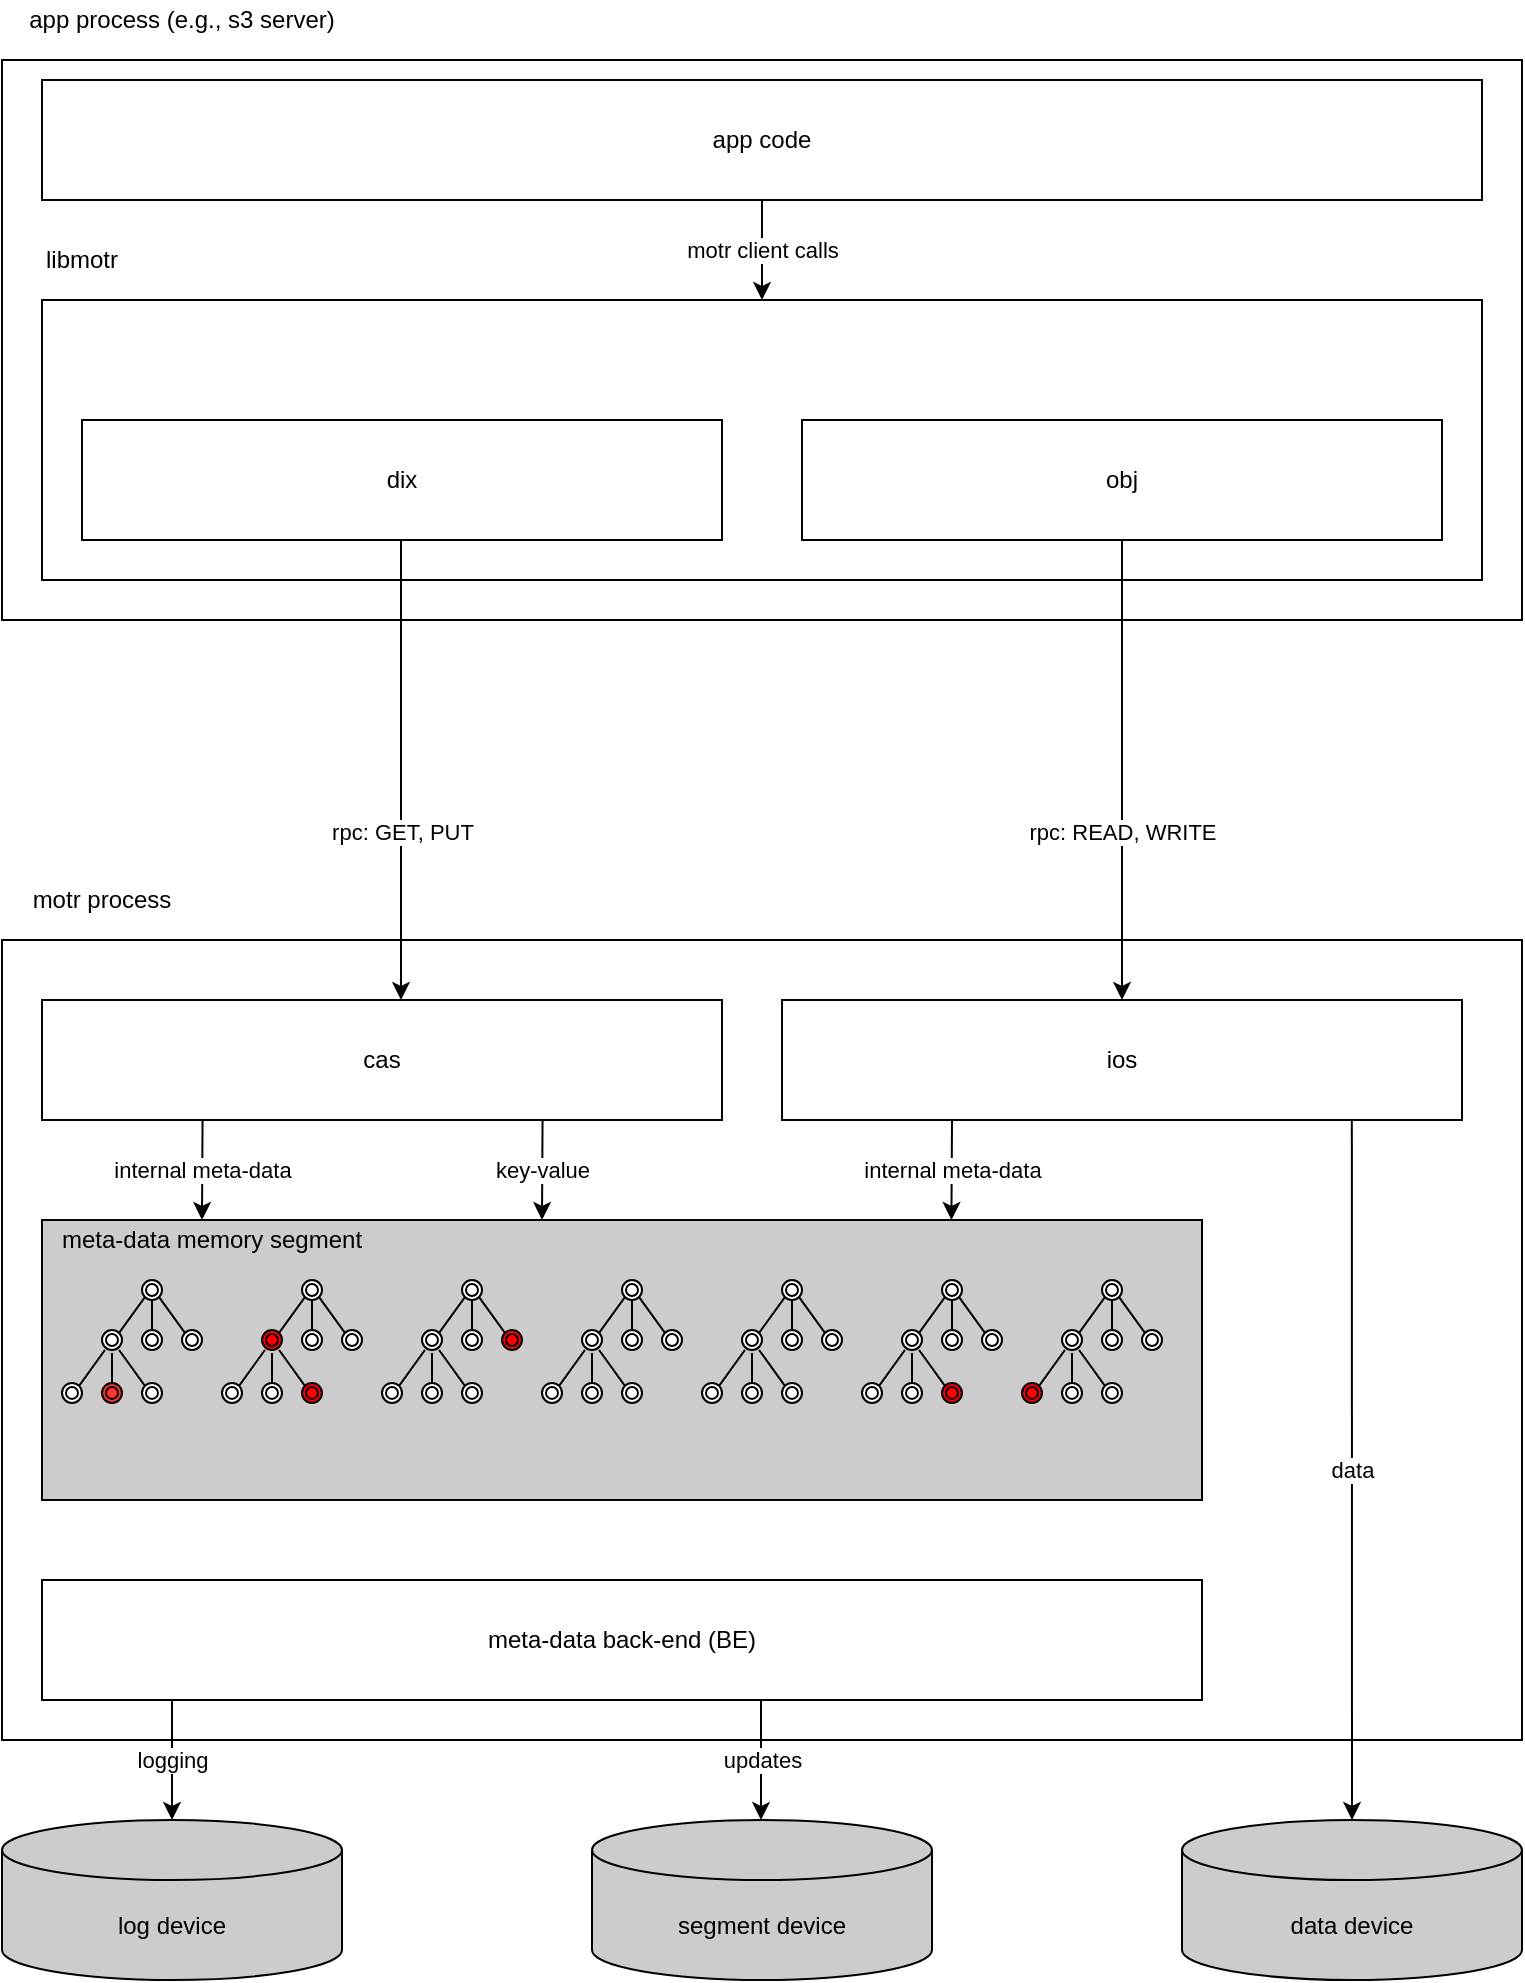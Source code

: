 <mxfile version="14.1.8" type="device"><diagram id="1KY2ByyCRFTDuRJ1ZmjJ" name="Page-1"><mxGraphModel dx="2942" dy="1243" grid="1" gridSize="10" guides="1" tooltips="1" connect="1" arrows="1" fold="1" page="1" pageScale="1" pageWidth="827" pageHeight="1169" math="0" shadow="0"><root><mxCell id="0"/><mxCell id="1" parent="0"/><mxCell id="8nNEU4rRbU2S_11ygP27-1" value="" style="rounded=0;whiteSpace=wrap;html=1;" vertex="1" parent="1"><mxGeometry x="40" y="480" width="760" height="400" as="geometry"/></mxCell><mxCell id="8nNEU4rRbU2S_11ygP27-2" value="motr process" style="text;html=1;strokeColor=none;fillColor=none;align=center;verticalAlign=middle;whiteSpace=wrap;rounded=0;" vertex="1" parent="1"><mxGeometry x="40" y="450" width="100" height="20" as="geometry"/></mxCell><mxCell id="8nNEU4rRbU2S_11ygP27-3" value="" style="rounded=0;whiteSpace=wrap;html=1;" vertex="1" parent="1"><mxGeometry x="40" y="40" width="760" height="280" as="geometry"/></mxCell><mxCell id="8nNEU4rRbU2S_11ygP27-4" value="app process (e.g., s3 server)" style="text;html=1;strokeColor=none;fillColor=none;align=center;verticalAlign=middle;whiteSpace=wrap;rounded=0;" vertex="1" parent="1"><mxGeometry x="40" y="10" width="180" height="20" as="geometry"/></mxCell><mxCell id="8nNEU4rRbU2S_11ygP27-5" value="" style="rounded=0;whiteSpace=wrap;html=1;" vertex="1" parent="1"><mxGeometry x="60" y="160" width="720" height="140" as="geometry"/></mxCell><mxCell id="8nNEU4rRbU2S_11ygP27-6" value="libmotr" style="text;html=1;strokeColor=none;fillColor=none;align=center;verticalAlign=middle;whiteSpace=wrap;rounded=0;" vertex="1" parent="1"><mxGeometry x="60" y="130" width="40" height="20" as="geometry"/></mxCell><mxCell id="8nNEU4rRbU2S_11ygP27-7" value="ios" style="rounded=0;whiteSpace=wrap;html=1;" vertex="1" parent="1"><mxGeometry x="430" y="510" width="340" height="60" as="geometry"/></mxCell><mxCell id="8nNEU4rRbU2S_11ygP27-8" value="cas" style="rounded=0;whiteSpace=wrap;html=1;" vertex="1" parent="1"><mxGeometry x="60" y="510" width="340" height="60" as="geometry"/></mxCell><mxCell id="8nNEU4rRbU2S_11ygP27-9" value="" style="rounded=0;whiteSpace=wrap;html=1;fillColor=#CCCCCC;" vertex="1" parent="1"><mxGeometry x="60" y="620" width="580" height="140" as="geometry"/></mxCell><mxCell id="8nNEU4rRbU2S_11ygP27-10" value="meta-data memory segment" style="text;html=1;strokeColor=none;fillColor=none;align=center;verticalAlign=middle;whiteSpace=wrap;rounded=0;" vertex="1" parent="1"><mxGeometry x="60" y="620" width="170" height="20" as="geometry"/></mxCell><mxCell id="8nNEU4rRbU2S_11ygP27-11" value="log device" style="shape=cylinder3;whiteSpace=wrap;html=1;boundedLbl=1;backgroundOutline=1;size=15;fillColor=#CCCCCC;" vertex="1" parent="1"><mxGeometry x="40" y="920" width="170" height="80" as="geometry"/></mxCell><mxCell id="8nNEU4rRbU2S_11ygP27-12" value="segment device" style="shape=cylinder3;whiteSpace=wrap;html=1;boundedLbl=1;backgroundOutline=1;size=15;fillColor=#CCCCCC;" vertex="1" parent="1"><mxGeometry x="335" y="920" width="170" height="80" as="geometry"/></mxCell><mxCell id="8nNEU4rRbU2S_11ygP27-13" value="data device" style="shape=cylinder3;whiteSpace=wrap;html=1;boundedLbl=1;backgroundOutline=1;size=15;fillColor=#CCCCCC;" vertex="1" parent="1"><mxGeometry x="630" y="920" width="170" height="80" as="geometry"/></mxCell><mxCell id="8nNEU4rRbU2S_11ygP27-14" value="meta-data back-end (BE)" style="rounded=0;whiteSpace=wrap;html=1;" vertex="1" parent="1"><mxGeometry x="60" y="800" width="580" height="60" as="geometry"/></mxCell><mxCell id="8nNEU4rRbU2S_11ygP27-15" value="dix" style="rounded=0;whiteSpace=wrap;html=1;fillColor=#FFFFFF;" vertex="1" parent="1"><mxGeometry x="80" y="220" width="320" height="60" as="geometry"/></mxCell><mxCell id="8nNEU4rRbU2S_11ygP27-16" value="obj" style="rounded=0;whiteSpace=wrap;html=1;fillColor=#FFFFFF;" vertex="1" parent="1"><mxGeometry x="440" y="220" width="320" height="60" as="geometry"/></mxCell><mxCell id="8nNEU4rRbU2S_11ygP27-17" value="" style="endArrow=classic;html=1;exitX=0.5;exitY=1;exitDx=0;exitDy=0;entryX=0.5;entryY=0;entryDx=0;entryDy=0;" edge="1" parent="1" source="8nNEU4rRbU2S_11ygP27-16" target="8nNEU4rRbU2S_11ygP27-7"><mxGeometry width="50" height="50" relative="1" as="geometry"><mxPoint x="390" y="460" as="sourcePoint"/><mxPoint x="440" y="410" as="targetPoint"/></mxGeometry></mxCell><mxCell id="8nNEU4rRbU2S_11ygP27-18" value="rpc: READ, WRITE" style="edgeLabel;html=1;align=center;verticalAlign=middle;resizable=0;points=[];" vertex="1" connectable="0" parent="8nNEU4rRbU2S_11ygP27-17"><mxGeometry x="0.27" relative="1" as="geometry"><mxPoint as="offset"/></mxGeometry></mxCell><mxCell id="8nNEU4rRbU2S_11ygP27-19" value="internal meta-data" style="endArrow=classic;html=1;exitX=0.25;exitY=1;exitDx=0;exitDy=0;entryX=0.784;entryY=0;entryDx=0;entryDy=0;entryPerimeter=0;" edge="1" parent="1" source="8nNEU4rRbU2S_11ygP27-7" target="8nNEU4rRbU2S_11ygP27-9"><mxGeometry width="50" height="50" relative="1" as="geometry"><mxPoint x="390" y="460" as="sourcePoint"/><mxPoint x="440" y="410" as="targetPoint"/></mxGeometry></mxCell><mxCell id="8nNEU4rRbU2S_11ygP27-20" value="data" style="endArrow=classic;html=1;entryX=0.5;entryY=0;entryDx=0;entryDy=0;entryPerimeter=0;exitX=0.838;exitY=1;exitDx=0;exitDy=0;exitPerimeter=0;" edge="1" parent="1" source="8nNEU4rRbU2S_11ygP27-7" target="8nNEU4rRbU2S_11ygP27-13"><mxGeometry width="50" height="50" relative="1" as="geometry"><mxPoint x="390" y="460" as="sourcePoint"/><mxPoint x="440" y="410" as="targetPoint"/></mxGeometry></mxCell><mxCell id="8nNEU4rRbU2S_11ygP27-21" value="" style="endArrow=classic;html=1;exitX=0.5;exitY=1;exitDx=0;exitDy=0;entryX=0.5;entryY=0;entryDx=0;entryDy=0;" edge="1" parent="1"><mxGeometry width="50" height="50" relative="1" as="geometry"><mxPoint x="239.5" y="280" as="sourcePoint"/><mxPoint x="239.5" y="510" as="targetPoint"/></mxGeometry></mxCell><mxCell id="8nNEU4rRbU2S_11ygP27-22" value="rpc: GET, PUT" style="edgeLabel;html=1;align=center;verticalAlign=middle;resizable=0;points=[];" vertex="1" connectable="0" parent="8nNEU4rRbU2S_11ygP27-21"><mxGeometry x="0.27" relative="1" as="geometry"><mxPoint as="offset"/></mxGeometry></mxCell><mxCell id="8nNEU4rRbU2S_11ygP27-24" value="internal meta-data" style="endArrow=classic;html=1;exitX=0.25;exitY=1;exitDx=0;exitDy=0;entryX=0.784;entryY=0;entryDx=0;entryDy=0;entryPerimeter=0;" edge="1" parent="1"><mxGeometry width="50" height="50" relative="1" as="geometry"><mxPoint x="140.28" y="570" as="sourcePoint"/><mxPoint x="140" y="620" as="targetPoint"/></mxGeometry></mxCell><mxCell id="8nNEU4rRbU2S_11ygP27-25" value="key-value" style="endArrow=classic;html=1;exitX=0.25;exitY=1;exitDx=0;exitDy=0;entryX=0.784;entryY=0;entryDx=0;entryDy=0;entryPerimeter=0;" edge="1" parent="1"><mxGeometry width="50" height="50" relative="1" as="geometry"><mxPoint x="310.28" y="570" as="sourcePoint"/><mxPoint x="310" y="620" as="targetPoint"/></mxGeometry></mxCell><mxCell id="8nNEU4rRbU2S_11ygP27-26" value="logging" style="endArrow=classic;html=1;entryX=0.5;entryY=0;entryDx=0;entryDy=0;entryPerimeter=0;" edge="1" parent="1" target="8nNEU4rRbU2S_11ygP27-11"><mxGeometry width="50" height="50" relative="1" as="geometry"><mxPoint x="125" y="860" as="sourcePoint"/><mxPoint x="440" y="600" as="targetPoint"/></mxGeometry></mxCell><mxCell id="8nNEU4rRbU2S_11ygP27-27" value="updates" style="endArrow=classic;html=1;entryX=0.5;entryY=0;entryDx=0;entryDy=0;entryPerimeter=0;" edge="1" parent="1"><mxGeometry width="50" height="50" relative="1" as="geometry"><mxPoint x="419.5" y="860" as="sourcePoint"/><mxPoint x="419.5" y="920" as="targetPoint"/></mxGeometry></mxCell><mxCell id="8nNEU4rRbU2S_11ygP27-28" value="app code" style="rounded=0;whiteSpace=wrap;html=1;fillColor=#FFFFFF;" vertex="1" parent="1"><mxGeometry x="60" y="50" width="720" height="60" as="geometry"/></mxCell><mxCell id="8nNEU4rRbU2S_11ygP27-29" value="motr client calls" style="endArrow=classic;html=1;exitX=0.5;exitY=1;exitDx=0;exitDy=0;entryX=0.5;entryY=0;entryDx=0;entryDy=0;" edge="1" parent="1" source="8nNEU4rRbU2S_11ygP27-28" target="8nNEU4rRbU2S_11ygP27-5"><mxGeometry width="50" height="50" relative="1" as="geometry"><mxPoint x="390" y="520" as="sourcePoint"/><mxPoint x="440" y="470" as="targetPoint"/></mxGeometry></mxCell><mxCell id="8nNEU4rRbU2S_11ygP27-30" value="" style="ellipse;shape=doubleEllipse;whiteSpace=wrap;html=1;aspect=fixed;fillColor=#FFFFFF;" vertex="1" parent="1"><mxGeometry x="110" y="650" width="10" height="10" as="geometry"/></mxCell><mxCell id="8nNEU4rRbU2S_11ygP27-31" value="" style="ellipse;shape=doubleEllipse;whiteSpace=wrap;html=1;aspect=fixed;fillColor=#FFFFFF;" vertex="1" parent="1"><mxGeometry x="90" y="675" width="10" height="10" as="geometry"/></mxCell><mxCell id="8nNEU4rRbU2S_11ygP27-33" value="" style="ellipse;shape=doubleEllipse;whiteSpace=wrap;html=1;aspect=fixed;fillColor=#FFFFFF;" vertex="1" parent="1"><mxGeometry x="110" y="675" width="10" height="10" as="geometry"/></mxCell><mxCell id="8nNEU4rRbU2S_11ygP27-35" value="" style="ellipse;shape=doubleEllipse;whiteSpace=wrap;html=1;aspect=fixed;fillColor=#FFFFFF;" vertex="1" parent="1"><mxGeometry x="130" y="675" width="10" height="10" as="geometry"/></mxCell><mxCell id="8nNEU4rRbU2S_11ygP27-37" value="" style="endArrow=none;html=1;entryX=0;entryY=1;entryDx=0;entryDy=0;exitX=1;exitY=0;exitDx=0;exitDy=0;" edge="1" parent="1" source="8nNEU4rRbU2S_11ygP27-31" target="8nNEU4rRbU2S_11ygP27-30"><mxGeometry width="50" height="50" relative="1" as="geometry"><mxPoint x="370" y="670" as="sourcePoint"/><mxPoint x="420" y="620" as="targetPoint"/></mxGeometry></mxCell><mxCell id="8nNEU4rRbU2S_11ygP27-38" value="" style="endArrow=none;html=1;entryX=0.5;entryY=1;entryDx=0;entryDy=0;exitX=0.5;exitY=0;exitDx=0;exitDy=0;" edge="1" parent="1" source="8nNEU4rRbU2S_11ygP27-33" target="8nNEU4rRbU2S_11ygP27-30"><mxGeometry width="50" height="50" relative="1" as="geometry"><mxPoint x="108.536" y="686.464" as="sourcePoint"/><mxPoint x="121.464" y="668.536" as="targetPoint"/></mxGeometry></mxCell><mxCell id="8nNEU4rRbU2S_11ygP27-39" value="" style="endArrow=none;html=1;entryX=1;entryY=1;entryDx=0;entryDy=0;exitX=0;exitY=0;exitDx=0;exitDy=0;" edge="1" parent="1" source="8nNEU4rRbU2S_11ygP27-35" target="8nNEU4rRbU2S_11ygP27-30"><mxGeometry width="50" height="50" relative="1" as="geometry"><mxPoint x="118.536" y="696.464" as="sourcePoint"/><mxPoint x="131.464" y="678.536" as="targetPoint"/></mxGeometry></mxCell><mxCell id="8nNEU4rRbU2S_11ygP27-40" value="" style="ellipse;shape=doubleEllipse;whiteSpace=wrap;html=1;aspect=fixed;fillColor=#FFFFFF;" vertex="1" parent="1"><mxGeometry x="70" y="701.46" width="10" height="10" as="geometry"/></mxCell><mxCell id="8nNEU4rRbU2S_11ygP27-41" value="" style="ellipse;shape=doubleEllipse;whiteSpace=wrap;html=1;aspect=fixed;fillColor=#FF3333;" vertex="1" parent="1"><mxGeometry x="90" y="701.46" width="10" height="10" as="geometry"/></mxCell><mxCell id="8nNEU4rRbU2S_11ygP27-42" value="" style="ellipse;shape=doubleEllipse;whiteSpace=wrap;html=1;aspect=fixed;fillColor=#FFFFFF;" vertex="1" parent="1"><mxGeometry x="110" y="701.46" width="10" height="10" as="geometry"/></mxCell><mxCell id="8nNEU4rRbU2S_11ygP27-43" value="" style="endArrow=none;html=1;entryX=0;entryY=1;entryDx=0;entryDy=0;exitX=1;exitY=0;exitDx=0;exitDy=0;" edge="1" parent="1" source="8nNEU4rRbU2S_11ygP27-40"><mxGeometry width="50" height="50" relative="1" as="geometry"><mxPoint x="350" y="696.46" as="sourcePoint"/><mxPoint x="91.464" y="684.996" as="targetPoint"/></mxGeometry></mxCell><mxCell id="8nNEU4rRbU2S_11ygP27-44" value="" style="endArrow=none;html=1;entryX=0.5;entryY=1;entryDx=0;entryDy=0;exitX=0.5;exitY=0;exitDx=0;exitDy=0;" edge="1" parent="1" source="8nNEU4rRbU2S_11ygP27-41"><mxGeometry width="50" height="50" relative="1" as="geometry"><mxPoint x="88.536" y="712.924" as="sourcePoint"/><mxPoint x="95" y="686.46" as="targetPoint"/></mxGeometry></mxCell><mxCell id="8nNEU4rRbU2S_11ygP27-45" value="" style="endArrow=none;html=1;entryX=1;entryY=1;entryDx=0;entryDy=0;exitX=0;exitY=0;exitDx=0;exitDy=0;" edge="1" parent="1" source="8nNEU4rRbU2S_11ygP27-42"><mxGeometry width="50" height="50" relative="1" as="geometry"><mxPoint x="98.536" y="722.924" as="sourcePoint"/><mxPoint x="98.536" y="684.996" as="targetPoint"/></mxGeometry></mxCell><mxCell id="8nNEU4rRbU2S_11ygP27-46" value="" style="ellipse;shape=doubleEllipse;whiteSpace=wrap;html=1;aspect=fixed;fillColor=#FFFFFF;" vertex="1" parent="1"><mxGeometry x="190" y="650" width="10" height="10" as="geometry"/></mxCell><mxCell id="8nNEU4rRbU2S_11ygP27-47" value="" style="ellipse;shape=doubleEllipse;whiteSpace=wrap;html=1;aspect=fixed;fillColor=#FF0000;" vertex="1" parent="1"><mxGeometry x="170" y="675" width="10" height="10" as="geometry"/></mxCell><mxCell id="8nNEU4rRbU2S_11ygP27-48" value="" style="ellipse;shape=doubleEllipse;whiteSpace=wrap;html=1;aspect=fixed;fillColor=#FFFFFF;" vertex="1" parent="1"><mxGeometry x="190" y="675" width="10" height="10" as="geometry"/></mxCell><mxCell id="8nNEU4rRbU2S_11ygP27-49" value="" style="ellipse;shape=doubleEllipse;whiteSpace=wrap;html=1;aspect=fixed;fillColor=#FFFFFF;" vertex="1" parent="1"><mxGeometry x="210" y="675" width="10" height="10" as="geometry"/></mxCell><mxCell id="8nNEU4rRbU2S_11ygP27-50" value="" style="endArrow=none;html=1;entryX=0;entryY=1;entryDx=0;entryDy=0;exitX=1;exitY=0;exitDx=0;exitDy=0;" edge="1" parent="1" source="8nNEU4rRbU2S_11ygP27-47" target="8nNEU4rRbU2S_11ygP27-46"><mxGeometry width="50" height="50" relative="1" as="geometry"><mxPoint x="450" y="670" as="sourcePoint"/><mxPoint x="500" y="620" as="targetPoint"/></mxGeometry></mxCell><mxCell id="8nNEU4rRbU2S_11ygP27-51" value="" style="endArrow=none;html=1;entryX=0.5;entryY=1;entryDx=0;entryDy=0;exitX=0.5;exitY=0;exitDx=0;exitDy=0;" edge="1" parent="1" source="8nNEU4rRbU2S_11ygP27-48" target="8nNEU4rRbU2S_11ygP27-46"><mxGeometry width="50" height="50" relative="1" as="geometry"><mxPoint x="188.536" y="686.464" as="sourcePoint"/><mxPoint x="201.464" y="668.536" as="targetPoint"/></mxGeometry></mxCell><mxCell id="8nNEU4rRbU2S_11ygP27-52" value="" style="endArrow=none;html=1;entryX=1;entryY=1;entryDx=0;entryDy=0;exitX=0;exitY=0;exitDx=0;exitDy=0;" edge="1" parent="1" source="8nNEU4rRbU2S_11ygP27-49" target="8nNEU4rRbU2S_11ygP27-46"><mxGeometry width="50" height="50" relative="1" as="geometry"><mxPoint x="198.536" y="696.464" as="sourcePoint"/><mxPoint x="211.464" y="678.536" as="targetPoint"/></mxGeometry></mxCell><mxCell id="8nNEU4rRbU2S_11ygP27-53" value="" style="ellipse;shape=doubleEllipse;whiteSpace=wrap;html=1;aspect=fixed;fillColor=#FFFFFF;" vertex="1" parent="1"><mxGeometry x="150" y="701.46" width="10" height="10" as="geometry"/></mxCell><mxCell id="8nNEU4rRbU2S_11ygP27-54" value="" style="ellipse;shape=doubleEllipse;whiteSpace=wrap;html=1;aspect=fixed;fillColor=#FFFFFF;" vertex="1" parent="1"><mxGeometry x="170" y="701.46" width="10" height="10" as="geometry"/></mxCell><mxCell id="8nNEU4rRbU2S_11ygP27-55" value="" style="ellipse;shape=doubleEllipse;whiteSpace=wrap;html=1;aspect=fixed;fillColor=#FF0000;" vertex="1" parent="1"><mxGeometry x="190" y="701.46" width="10" height="10" as="geometry"/></mxCell><mxCell id="8nNEU4rRbU2S_11ygP27-56" value="" style="endArrow=none;html=1;entryX=0;entryY=1;entryDx=0;entryDy=0;exitX=1;exitY=0;exitDx=0;exitDy=0;" edge="1" parent="1" source="8nNEU4rRbU2S_11ygP27-53"><mxGeometry width="50" height="50" relative="1" as="geometry"><mxPoint x="430" y="696.46" as="sourcePoint"/><mxPoint x="171.464" y="684.996" as="targetPoint"/></mxGeometry></mxCell><mxCell id="8nNEU4rRbU2S_11ygP27-57" value="" style="endArrow=none;html=1;entryX=0.5;entryY=1;entryDx=0;entryDy=0;exitX=0.5;exitY=0;exitDx=0;exitDy=0;" edge="1" parent="1" source="8nNEU4rRbU2S_11ygP27-54"><mxGeometry width="50" height="50" relative="1" as="geometry"><mxPoint x="168.536" y="712.924" as="sourcePoint"/><mxPoint x="175" y="686.46" as="targetPoint"/></mxGeometry></mxCell><mxCell id="8nNEU4rRbU2S_11ygP27-58" value="" style="endArrow=none;html=1;entryX=1;entryY=1;entryDx=0;entryDy=0;exitX=0;exitY=0;exitDx=0;exitDy=0;" edge="1" parent="1" source="8nNEU4rRbU2S_11ygP27-55"><mxGeometry width="50" height="50" relative="1" as="geometry"><mxPoint x="178.536" y="722.924" as="sourcePoint"/><mxPoint x="178.536" y="684.996" as="targetPoint"/></mxGeometry></mxCell><mxCell id="8nNEU4rRbU2S_11ygP27-59" value="" style="ellipse;shape=doubleEllipse;whiteSpace=wrap;html=1;aspect=fixed;fillColor=#FFFFFF;" vertex="1" parent="1"><mxGeometry x="270" y="650" width="10" height="10" as="geometry"/></mxCell><mxCell id="8nNEU4rRbU2S_11ygP27-60" value="" style="ellipse;shape=doubleEllipse;whiteSpace=wrap;html=1;aspect=fixed;fillColor=#FFFFFF;" vertex="1" parent="1"><mxGeometry x="250" y="675" width="10" height="10" as="geometry"/></mxCell><mxCell id="8nNEU4rRbU2S_11ygP27-61" value="" style="ellipse;shape=doubleEllipse;whiteSpace=wrap;html=1;aspect=fixed;fillColor=#FFFFFF;" vertex="1" parent="1"><mxGeometry x="270" y="675" width="10" height="10" as="geometry"/></mxCell><mxCell id="8nNEU4rRbU2S_11ygP27-62" value="" style="ellipse;shape=doubleEllipse;whiteSpace=wrap;html=1;aspect=fixed;fillColor=#FF0000;" vertex="1" parent="1"><mxGeometry x="290" y="675" width="10" height="10" as="geometry"/></mxCell><mxCell id="8nNEU4rRbU2S_11ygP27-63" value="" style="endArrow=none;html=1;entryX=0;entryY=1;entryDx=0;entryDy=0;exitX=1;exitY=0;exitDx=0;exitDy=0;" edge="1" parent="1" source="8nNEU4rRbU2S_11ygP27-60" target="8nNEU4rRbU2S_11ygP27-59"><mxGeometry width="50" height="50" relative="1" as="geometry"><mxPoint x="530" y="670" as="sourcePoint"/><mxPoint x="580" y="620" as="targetPoint"/></mxGeometry></mxCell><mxCell id="8nNEU4rRbU2S_11ygP27-64" value="" style="endArrow=none;html=1;entryX=0.5;entryY=1;entryDx=0;entryDy=0;exitX=0.5;exitY=0;exitDx=0;exitDy=0;" edge="1" parent="1" source="8nNEU4rRbU2S_11ygP27-61" target="8nNEU4rRbU2S_11ygP27-59"><mxGeometry width="50" height="50" relative="1" as="geometry"><mxPoint x="268.536" y="686.464" as="sourcePoint"/><mxPoint x="281.464" y="668.536" as="targetPoint"/></mxGeometry></mxCell><mxCell id="8nNEU4rRbU2S_11ygP27-65" value="" style="endArrow=none;html=1;entryX=1;entryY=1;entryDx=0;entryDy=0;exitX=0;exitY=0;exitDx=0;exitDy=0;" edge="1" parent="1" source="8nNEU4rRbU2S_11ygP27-62" target="8nNEU4rRbU2S_11ygP27-59"><mxGeometry width="50" height="50" relative="1" as="geometry"><mxPoint x="278.536" y="696.464" as="sourcePoint"/><mxPoint x="291.464" y="678.536" as="targetPoint"/></mxGeometry></mxCell><mxCell id="8nNEU4rRbU2S_11ygP27-66" value="" style="ellipse;shape=doubleEllipse;whiteSpace=wrap;html=1;aspect=fixed;fillColor=#FFFFFF;" vertex="1" parent="1"><mxGeometry x="230" y="701.46" width="10" height="10" as="geometry"/></mxCell><mxCell id="8nNEU4rRbU2S_11ygP27-67" value="" style="ellipse;shape=doubleEllipse;whiteSpace=wrap;html=1;aspect=fixed;fillColor=#FFFFFF;" vertex="1" parent="1"><mxGeometry x="250" y="701.46" width="10" height="10" as="geometry"/></mxCell><mxCell id="8nNEU4rRbU2S_11ygP27-68" value="" style="ellipse;shape=doubleEllipse;whiteSpace=wrap;html=1;aspect=fixed;fillColor=#FFFFFF;" vertex="1" parent="1"><mxGeometry x="270" y="701.46" width="10" height="10" as="geometry"/></mxCell><mxCell id="8nNEU4rRbU2S_11ygP27-69" value="" style="endArrow=none;html=1;entryX=0;entryY=1;entryDx=0;entryDy=0;exitX=1;exitY=0;exitDx=0;exitDy=0;" edge="1" parent="1" source="8nNEU4rRbU2S_11ygP27-66"><mxGeometry width="50" height="50" relative="1" as="geometry"><mxPoint x="510" y="696.46" as="sourcePoint"/><mxPoint x="251.464" y="684.996" as="targetPoint"/></mxGeometry></mxCell><mxCell id="8nNEU4rRbU2S_11ygP27-70" value="" style="endArrow=none;html=1;entryX=0.5;entryY=1;entryDx=0;entryDy=0;exitX=0.5;exitY=0;exitDx=0;exitDy=0;" edge="1" parent="1" source="8nNEU4rRbU2S_11ygP27-67"><mxGeometry width="50" height="50" relative="1" as="geometry"><mxPoint x="248.536" y="712.924" as="sourcePoint"/><mxPoint x="255" y="686.46" as="targetPoint"/></mxGeometry></mxCell><mxCell id="8nNEU4rRbU2S_11ygP27-71" value="" style="endArrow=none;html=1;entryX=1;entryY=1;entryDx=0;entryDy=0;exitX=0;exitY=0;exitDx=0;exitDy=0;" edge="1" parent="1" source="8nNEU4rRbU2S_11ygP27-68"><mxGeometry width="50" height="50" relative="1" as="geometry"><mxPoint x="258.536" y="722.924" as="sourcePoint"/><mxPoint x="258.536" y="684.996" as="targetPoint"/></mxGeometry></mxCell><mxCell id="8nNEU4rRbU2S_11ygP27-72" value="" style="ellipse;shape=doubleEllipse;whiteSpace=wrap;html=1;aspect=fixed;fillColor=#FFFFFF;" vertex="1" parent="1"><mxGeometry x="350" y="650" width="10" height="10" as="geometry"/></mxCell><mxCell id="8nNEU4rRbU2S_11ygP27-73" value="" style="ellipse;shape=doubleEllipse;whiteSpace=wrap;html=1;aspect=fixed;fillColor=#FFFFFF;" vertex="1" parent="1"><mxGeometry x="330" y="675" width="10" height="10" as="geometry"/></mxCell><mxCell id="8nNEU4rRbU2S_11ygP27-74" value="" style="ellipse;shape=doubleEllipse;whiteSpace=wrap;html=1;aspect=fixed;fillColor=#FFFFFF;" vertex="1" parent="1"><mxGeometry x="350" y="675" width="10" height="10" as="geometry"/></mxCell><mxCell id="8nNEU4rRbU2S_11ygP27-75" value="" style="ellipse;shape=doubleEllipse;whiteSpace=wrap;html=1;aspect=fixed;fillColor=#FFFFFF;" vertex="1" parent="1"><mxGeometry x="370" y="675" width="10" height="10" as="geometry"/></mxCell><mxCell id="8nNEU4rRbU2S_11ygP27-76" value="" style="endArrow=none;html=1;entryX=0;entryY=1;entryDx=0;entryDy=0;exitX=1;exitY=0;exitDx=0;exitDy=0;" edge="1" parent="1" source="8nNEU4rRbU2S_11ygP27-73" target="8nNEU4rRbU2S_11ygP27-72"><mxGeometry width="50" height="50" relative="1" as="geometry"><mxPoint x="610" y="670" as="sourcePoint"/><mxPoint x="660" y="620" as="targetPoint"/></mxGeometry></mxCell><mxCell id="8nNEU4rRbU2S_11ygP27-77" value="" style="endArrow=none;html=1;entryX=0.5;entryY=1;entryDx=0;entryDy=0;exitX=0.5;exitY=0;exitDx=0;exitDy=0;" edge="1" parent="1" source="8nNEU4rRbU2S_11ygP27-74" target="8nNEU4rRbU2S_11ygP27-72"><mxGeometry width="50" height="50" relative="1" as="geometry"><mxPoint x="348.536" y="686.464" as="sourcePoint"/><mxPoint x="361.464" y="668.536" as="targetPoint"/></mxGeometry></mxCell><mxCell id="8nNEU4rRbU2S_11ygP27-78" value="" style="endArrow=none;html=1;entryX=1;entryY=1;entryDx=0;entryDy=0;exitX=0;exitY=0;exitDx=0;exitDy=0;" edge="1" parent="1" source="8nNEU4rRbU2S_11ygP27-75" target="8nNEU4rRbU2S_11ygP27-72"><mxGeometry width="50" height="50" relative="1" as="geometry"><mxPoint x="358.536" y="696.464" as="sourcePoint"/><mxPoint x="371.464" y="678.536" as="targetPoint"/></mxGeometry></mxCell><mxCell id="8nNEU4rRbU2S_11ygP27-79" value="" style="ellipse;shape=doubleEllipse;whiteSpace=wrap;html=1;aspect=fixed;fillColor=#FFFFFF;" vertex="1" parent="1"><mxGeometry x="310" y="701.46" width="10" height="10" as="geometry"/></mxCell><mxCell id="8nNEU4rRbU2S_11ygP27-80" value="" style="ellipse;shape=doubleEllipse;whiteSpace=wrap;html=1;aspect=fixed;fillColor=#FFFFFF;" vertex="1" parent="1"><mxGeometry x="330" y="701.46" width="10" height="10" as="geometry"/></mxCell><mxCell id="8nNEU4rRbU2S_11ygP27-81" value="" style="ellipse;shape=doubleEllipse;whiteSpace=wrap;html=1;aspect=fixed;fillColor=#FFFFFF;" vertex="1" parent="1"><mxGeometry x="350" y="701.46" width="10" height="10" as="geometry"/></mxCell><mxCell id="8nNEU4rRbU2S_11ygP27-82" value="" style="endArrow=none;html=1;entryX=0;entryY=1;entryDx=0;entryDy=0;exitX=1;exitY=0;exitDx=0;exitDy=0;" edge="1" parent="1" source="8nNEU4rRbU2S_11ygP27-79"><mxGeometry width="50" height="50" relative="1" as="geometry"><mxPoint x="590" y="696.46" as="sourcePoint"/><mxPoint x="331.464" y="684.996" as="targetPoint"/></mxGeometry></mxCell><mxCell id="8nNEU4rRbU2S_11ygP27-83" value="" style="endArrow=none;html=1;entryX=0.5;entryY=1;entryDx=0;entryDy=0;exitX=0.5;exitY=0;exitDx=0;exitDy=0;" edge="1" parent="1" source="8nNEU4rRbU2S_11ygP27-80"><mxGeometry width="50" height="50" relative="1" as="geometry"><mxPoint x="328.536" y="712.924" as="sourcePoint"/><mxPoint x="335" y="686.46" as="targetPoint"/></mxGeometry></mxCell><mxCell id="8nNEU4rRbU2S_11ygP27-84" value="" style="endArrow=none;html=1;entryX=1;entryY=1;entryDx=0;entryDy=0;exitX=0;exitY=0;exitDx=0;exitDy=0;" edge="1" parent="1" source="8nNEU4rRbU2S_11ygP27-81"><mxGeometry width="50" height="50" relative="1" as="geometry"><mxPoint x="338.536" y="722.924" as="sourcePoint"/><mxPoint x="338.536" y="684.996" as="targetPoint"/></mxGeometry></mxCell><mxCell id="8nNEU4rRbU2S_11ygP27-85" value="" style="ellipse;shape=doubleEllipse;whiteSpace=wrap;html=1;aspect=fixed;fillColor=#FFFFFF;" vertex="1" parent="1"><mxGeometry x="430" y="650" width="10" height="10" as="geometry"/></mxCell><mxCell id="8nNEU4rRbU2S_11ygP27-86" value="" style="ellipse;shape=doubleEllipse;whiteSpace=wrap;html=1;aspect=fixed;fillColor=#FFFFFF;" vertex="1" parent="1"><mxGeometry x="410" y="675" width="10" height="10" as="geometry"/></mxCell><mxCell id="8nNEU4rRbU2S_11ygP27-87" value="" style="ellipse;shape=doubleEllipse;whiteSpace=wrap;html=1;aspect=fixed;fillColor=#FFFFFF;" vertex="1" parent="1"><mxGeometry x="430" y="675" width="10" height="10" as="geometry"/></mxCell><mxCell id="8nNEU4rRbU2S_11ygP27-88" value="" style="ellipse;shape=doubleEllipse;whiteSpace=wrap;html=1;aspect=fixed;fillColor=#FFFFFF;" vertex="1" parent="1"><mxGeometry x="450" y="675" width="10" height="10" as="geometry"/></mxCell><mxCell id="8nNEU4rRbU2S_11ygP27-89" value="" style="endArrow=none;html=1;entryX=0;entryY=1;entryDx=0;entryDy=0;exitX=1;exitY=0;exitDx=0;exitDy=0;" edge="1" parent="1" source="8nNEU4rRbU2S_11ygP27-86" target="8nNEU4rRbU2S_11ygP27-85"><mxGeometry width="50" height="50" relative="1" as="geometry"><mxPoint x="690" y="670" as="sourcePoint"/><mxPoint x="740" y="620" as="targetPoint"/></mxGeometry></mxCell><mxCell id="8nNEU4rRbU2S_11ygP27-90" value="" style="endArrow=none;html=1;entryX=0.5;entryY=1;entryDx=0;entryDy=0;exitX=0.5;exitY=0;exitDx=0;exitDy=0;" edge="1" parent="1" source="8nNEU4rRbU2S_11ygP27-87" target="8nNEU4rRbU2S_11ygP27-85"><mxGeometry width="50" height="50" relative="1" as="geometry"><mxPoint x="428.536" y="686.464" as="sourcePoint"/><mxPoint x="441.464" y="668.536" as="targetPoint"/></mxGeometry></mxCell><mxCell id="8nNEU4rRbU2S_11ygP27-91" value="" style="endArrow=none;html=1;entryX=1;entryY=1;entryDx=0;entryDy=0;exitX=0;exitY=0;exitDx=0;exitDy=0;" edge="1" parent="1" source="8nNEU4rRbU2S_11ygP27-88" target="8nNEU4rRbU2S_11ygP27-85"><mxGeometry width="50" height="50" relative="1" as="geometry"><mxPoint x="438.536" y="696.464" as="sourcePoint"/><mxPoint x="451.464" y="678.536" as="targetPoint"/></mxGeometry></mxCell><mxCell id="8nNEU4rRbU2S_11ygP27-92" value="" style="ellipse;shape=doubleEllipse;whiteSpace=wrap;html=1;aspect=fixed;fillColor=#FFFFFF;" vertex="1" parent="1"><mxGeometry x="390" y="701.46" width="10" height="10" as="geometry"/></mxCell><mxCell id="8nNEU4rRbU2S_11ygP27-93" value="" style="ellipse;shape=doubleEllipse;whiteSpace=wrap;html=1;aspect=fixed;fillColor=#FFFFFF;" vertex="1" parent="1"><mxGeometry x="410" y="701.46" width="10" height="10" as="geometry"/></mxCell><mxCell id="8nNEU4rRbU2S_11ygP27-94" value="" style="ellipse;shape=doubleEllipse;whiteSpace=wrap;html=1;aspect=fixed;fillColor=#FFFFFF;" vertex="1" parent="1"><mxGeometry x="430" y="701.46" width="10" height="10" as="geometry"/></mxCell><mxCell id="8nNEU4rRbU2S_11ygP27-95" value="" style="endArrow=none;html=1;entryX=0;entryY=1;entryDx=0;entryDy=0;exitX=1;exitY=0;exitDx=0;exitDy=0;" edge="1" parent="1" source="8nNEU4rRbU2S_11ygP27-92"><mxGeometry width="50" height="50" relative="1" as="geometry"><mxPoint x="670" y="696.46" as="sourcePoint"/><mxPoint x="411.464" y="684.996" as="targetPoint"/></mxGeometry></mxCell><mxCell id="8nNEU4rRbU2S_11ygP27-96" value="" style="endArrow=none;html=1;entryX=0.5;entryY=1;entryDx=0;entryDy=0;exitX=0.5;exitY=0;exitDx=0;exitDy=0;" edge="1" parent="1" source="8nNEU4rRbU2S_11ygP27-93"><mxGeometry width="50" height="50" relative="1" as="geometry"><mxPoint x="408.536" y="712.924" as="sourcePoint"/><mxPoint x="415" y="686.46" as="targetPoint"/></mxGeometry></mxCell><mxCell id="8nNEU4rRbU2S_11ygP27-97" value="" style="endArrow=none;html=1;entryX=1;entryY=1;entryDx=0;entryDy=0;exitX=0;exitY=0;exitDx=0;exitDy=0;" edge="1" parent="1" source="8nNEU4rRbU2S_11ygP27-94"><mxGeometry width="50" height="50" relative="1" as="geometry"><mxPoint x="418.536" y="722.924" as="sourcePoint"/><mxPoint x="418.536" y="684.996" as="targetPoint"/></mxGeometry></mxCell><mxCell id="8nNEU4rRbU2S_11ygP27-98" value="" style="ellipse;shape=doubleEllipse;whiteSpace=wrap;html=1;aspect=fixed;fillColor=#FFFFFF;" vertex="1" parent="1"><mxGeometry x="510" y="650" width="10" height="10" as="geometry"/></mxCell><mxCell id="8nNEU4rRbU2S_11ygP27-99" value="" style="ellipse;shape=doubleEllipse;whiteSpace=wrap;html=1;aspect=fixed;fillColor=#FFFFFF;" vertex="1" parent="1"><mxGeometry x="490" y="675" width="10" height="10" as="geometry"/></mxCell><mxCell id="8nNEU4rRbU2S_11ygP27-100" value="" style="ellipse;shape=doubleEllipse;whiteSpace=wrap;html=1;aspect=fixed;fillColor=#FFFFFF;" vertex="1" parent="1"><mxGeometry x="510" y="675" width="10" height="10" as="geometry"/></mxCell><mxCell id="8nNEU4rRbU2S_11ygP27-101" value="" style="ellipse;shape=doubleEllipse;whiteSpace=wrap;html=1;aspect=fixed;fillColor=#FFFFFF;" vertex="1" parent="1"><mxGeometry x="530" y="675" width="10" height="10" as="geometry"/></mxCell><mxCell id="8nNEU4rRbU2S_11ygP27-102" value="" style="endArrow=none;html=1;entryX=0;entryY=1;entryDx=0;entryDy=0;exitX=1;exitY=0;exitDx=0;exitDy=0;" edge="1" parent="1" source="8nNEU4rRbU2S_11ygP27-99" target="8nNEU4rRbU2S_11ygP27-98"><mxGeometry width="50" height="50" relative="1" as="geometry"><mxPoint x="770" y="670" as="sourcePoint"/><mxPoint x="820" y="620" as="targetPoint"/></mxGeometry></mxCell><mxCell id="8nNEU4rRbU2S_11ygP27-103" value="" style="endArrow=none;html=1;entryX=0.5;entryY=1;entryDx=0;entryDy=0;exitX=0.5;exitY=0;exitDx=0;exitDy=0;" edge="1" parent="1" source="8nNEU4rRbU2S_11ygP27-100" target="8nNEU4rRbU2S_11ygP27-98"><mxGeometry width="50" height="50" relative="1" as="geometry"><mxPoint x="508.536" y="686.464" as="sourcePoint"/><mxPoint x="521.464" y="668.536" as="targetPoint"/></mxGeometry></mxCell><mxCell id="8nNEU4rRbU2S_11ygP27-104" value="" style="endArrow=none;html=1;entryX=1;entryY=1;entryDx=0;entryDy=0;exitX=0;exitY=0;exitDx=0;exitDy=0;" edge="1" parent="1" source="8nNEU4rRbU2S_11ygP27-101" target="8nNEU4rRbU2S_11ygP27-98"><mxGeometry width="50" height="50" relative="1" as="geometry"><mxPoint x="518.536" y="696.464" as="sourcePoint"/><mxPoint x="531.464" y="678.536" as="targetPoint"/></mxGeometry></mxCell><mxCell id="8nNEU4rRbU2S_11ygP27-105" value="" style="ellipse;shape=doubleEllipse;whiteSpace=wrap;html=1;aspect=fixed;fillColor=#FFFFFF;" vertex="1" parent="1"><mxGeometry x="470" y="701.46" width="10" height="10" as="geometry"/></mxCell><mxCell id="8nNEU4rRbU2S_11ygP27-106" value="" style="ellipse;shape=doubleEllipse;whiteSpace=wrap;html=1;aspect=fixed;fillColor=#FFFFFF;" vertex="1" parent="1"><mxGeometry x="490" y="701.46" width="10" height="10" as="geometry"/></mxCell><mxCell id="8nNEU4rRbU2S_11ygP27-107" value="" style="ellipse;shape=doubleEllipse;whiteSpace=wrap;html=1;aspect=fixed;fillColor=#FF0000;" vertex="1" parent="1"><mxGeometry x="510" y="701.46" width="10" height="10" as="geometry"/></mxCell><mxCell id="8nNEU4rRbU2S_11ygP27-108" value="" style="endArrow=none;html=1;entryX=0;entryY=1;entryDx=0;entryDy=0;exitX=1;exitY=0;exitDx=0;exitDy=0;" edge="1" parent="1" source="8nNEU4rRbU2S_11ygP27-105"><mxGeometry width="50" height="50" relative="1" as="geometry"><mxPoint x="750" y="696.46" as="sourcePoint"/><mxPoint x="491.464" y="684.996" as="targetPoint"/></mxGeometry></mxCell><mxCell id="8nNEU4rRbU2S_11ygP27-109" value="" style="endArrow=none;html=1;entryX=0.5;entryY=1;entryDx=0;entryDy=0;exitX=0.5;exitY=0;exitDx=0;exitDy=0;" edge="1" parent="1" source="8nNEU4rRbU2S_11ygP27-106"><mxGeometry width="50" height="50" relative="1" as="geometry"><mxPoint x="488.536" y="712.924" as="sourcePoint"/><mxPoint x="495" y="686.46" as="targetPoint"/></mxGeometry></mxCell><mxCell id="8nNEU4rRbU2S_11ygP27-110" value="" style="endArrow=none;html=1;entryX=1;entryY=1;entryDx=0;entryDy=0;exitX=0;exitY=0;exitDx=0;exitDy=0;" edge="1" parent="1" source="8nNEU4rRbU2S_11ygP27-107"><mxGeometry width="50" height="50" relative="1" as="geometry"><mxPoint x="498.536" y="722.924" as="sourcePoint"/><mxPoint x="498.536" y="684.996" as="targetPoint"/></mxGeometry></mxCell><mxCell id="8nNEU4rRbU2S_11ygP27-111" value="" style="ellipse;shape=doubleEllipse;whiteSpace=wrap;html=1;aspect=fixed;fillColor=#FFFFFF;" vertex="1" parent="1"><mxGeometry x="590" y="650" width="10" height="10" as="geometry"/></mxCell><mxCell id="8nNEU4rRbU2S_11ygP27-112" value="" style="ellipse;shape=doubleEllipse;whiteSpace=wrap;html=1;aspect=fixed;fillColor=#FFFFFF;" vertex="1" parent="1"><mxGeometry x="570" y="675" width="10" height="10" as="geometry"/></mxCell><mxCell id="8nNEU4rRbU2S_11ygP27-113" value="" style="ellipse;shape=doubleEllipse;whiteSpace=wrap;html=1;aspect=fixed;fillColor=#FFFFFF;" vertex="1" parent="1"><mxGeometry x="590" y="675" width="10" height="10" as="geometry"/></mxCell><mxCell id="8nNEU4rRbU2S_11ygP27-114" value="" style="ellipse;shape=doubleEllipse;whiteSpace=wrap;html=1;aspect=fixed;fillColor=#FFFFFF;" vertex="1" parent="1"><mxGeometry x="610" y="675" width="10" height="10" as="geometry"/></mxCell><mxCell id="8nNEU4rRbU2S_11ygP27-115" value="" style="endArrow=none;html=1;entryX=0;entryY=1;entryDx=0;entryDy=0;exitX=1;exitY=0;exitDx=0;exitDy=0;" edge="1" parent="1" source="8nNEU4rRbU2S_11ygP27-112" target="8nNEU4rRbU2S_11ygP27-111"><mxGeometry width="50" height="50" relative="1" as="geometry"><mxPoint x="850" y="670" as="sourcePoint"/><mxPoint x="900" y="620" as="targetPoint"/></mxGeometry></mxCell><mxCell id="8nNEU4rRbU2S_11ygP27-116" value="" style="endArrow=none;html=1;entryX=0.5;entryY=1;entryDx=0;entryDy=0;exitX=0.5;exitY=0;exitDx=0;exitDy=0;" edge="1" parent="1" source="8nNEU4rRbU2S_11ygP27-113" target="8nNEU4rRbU2S_11ygP27-111"><mxGeometry width="50" height="50" relative="1" as="geometry"><mxPoint x="588.536" y="686.464" as="sourcePoint"/><mxPoint x="601.464" y="668.536" as="targetPoint"/></mxGeometry></mxCell><mxCell id="8nNEU4rRbU2S_11ygP27-117" value="" style="endArrow=none;html=1;entryX=1;entryY=1;entryDx=0;entryDy=0;exitX=0;exitY=0;exitDx=0;exitDy=0;" edge="1" parent="1" source="8nNEU4rRbU2S_11ygP27-114" target="8nNEU4rRbU2S_11ygP27-111"><mxGeometry width="50" height="50" relative="1" as="geometry"><mxPoint x="598.536" y="696.464" as="sourcePoint"/><mxPoint x="611.464" y="678.536" as="targetPoint"/></mxGeometry></mxCell><mxCell id="8nNEU4rRbU2S_11ygP27-118" value="" style="ellipse;shape=doubleEllipse;whiteSpace=wrap;html=1;aspect=fixed;fillColor=#FF0000;" vertex="1" parent="1"><mxGeometry x="550" y="701.46" width="10" height="10" as="geometry"/></mxCell><mxCell id="8nNEU4rRbU2S_11ygP27-119" value="" style="ellipse;shape=doubleEllipse;whiteSpace=wrap;html=1;aspect=fixed;fillColor=#FFFFFF;" vertex="1" parent="1"><mxGeometry x="570" y="701.46" width="10" height="10" as="geometry"/></mxCell><mxCell id="8nNEU4rRbU2S_11ygP27-120" value="" style="ellipse;shape=doubleEllipse;whiteSpace=wrap;html=1;aspect=fixed;fillColor=#FFFFFF;" vertex="1" parent="1"><mxGeometry x="590" y="701.46" width="10" height="10" as="geometry"/></mxCell><mxCell id="8nNEU4rRbU2S_11ygP27-121" value="" style="endArrow=none;html=1;entryX=0;entryY=1;entryDx=0;entryDy=0;exitX=1;exitY=0;exitDx=0;exitDy=0;" edge="1" parent="1" source="8nNEU4rRbU2S_11ygP27-118"><mxGeometry width="50" height="50" relative="1" as="geometry"><mxPoint x="830" y="696.46" as="sourcePoint"/><mxPoint x="571.464" y="684.996" as="targetPoint"/></mxGeometry></mxCell><mxCell id="8nNEU4rRbU2S_11ygP27-122" value="" style="endArrow=none;html=1;entryX=0.5;entryY=1;entryDx=0;entryDy=0;exitX=0.5;exitY=0;exitDx=0;exitDy=0;" edge="1" parent="1" source="8nNEU4rRbU2S_11ygP27-119"><mxGeometry width="50" height="50" relative="1" as="geometry"><mxPoint x="568.536" y="712.924" as="sourcePoint"/><mxPoint x="575" y="686.46" as="targetPoint"/></mxGeometry></mxCell><mxCell id="8nNEU4rRbU2S_11ygP27-123" value="" style="endArrow=none;html=1;entryX=1;entryY=1;entryDx=0;entryDy=0;exitX=0;exitY=0;exitDx=0;exitDy=0;" edge="1" parent="1" source="8nNEU4rRbU2S_11ygP27-120"><mxGeometry width="50" height="50" relative="1" as="geometry"><mxPoint x="578.536" y="722.924" as="sourcePoint"/><mxPoint x="578.536" y="684.996" as="targetPoint"/></mxGeometry></mxCell></root></mxGraphModel></diagram></mxfile>